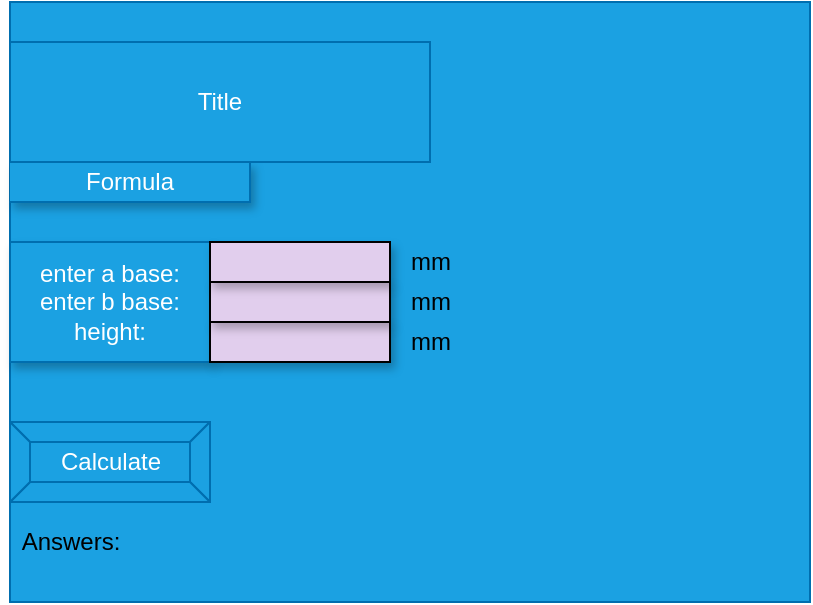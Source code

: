 <mxfile>
    <diagram id="pIaEtrtLPv3HG8r1JEND" name="Page-1">
        <mxGraphModel dx="690" dy="534" grid="1" gridSize="10" guides="1" tooltips="1" connect="1" arrows="1" fold="1" page="1" pageScale="1" pageWidth="850" pageHeight="1100" math="0" shadow="0">
            <root>
                <mxCell id="0"/>
                <mxCell id="1" parent="0"/>
                <mxCell id="2" value="" style="rounded=0;whiteSpace=wrap;html=1;fillColor=#1ba1e2;fontColor=#ffffff;strokeColor=#006EAF;" parent="1" vertex="1">
                    <mxGeometry x="80" y="80" width="400" height="300" as="geometry"/>
                </mxCell>
                <mxCell id="4" value="Formula" style="shape=partialRectangle;whiteSpace=wrap;html=1;top=0;left=0;shadow=1;fillColor=#1ba1e2;fontColor=#ffffff;strokeColor=#006EAF;" parent="1" vertex="1">
                    <mxGeometry x="80" y="160" width="120" height="20" as="geometry"/>
                </mxCell>
                <mxCell id="6" value="Calculate" style="labelPosition=center;verticalLabelPosition=middle;align=center;html=1;shape=mxgraph.basic.button;dx=10;fillColor=#1ba1e2;fontColor=#ffffff;strokeColor=#006EAF;" parent="1" vertex="1">
                    <mxGeometry x="80" y="290" width="100" height="40" as="geometry"/>
                </mxCell>
                <mxCell id="7" value="Title" style="whiteSpace=wrap;html=1;fillColor=#1ba1e2;fontColor=#ffffff;strokeColor=#006EAF;" vertex="1" parent="1">
                    <mxGeometry x="80" y="100" width="210" height="60" as="geometry"/>
                </mxCell>
                <mxCell id="8" value="enter a base:&lt;br&gt;enter b base:&lt;br&gt;height:" style="whiteSpace=wrap;html=1;shadow=1;fillColor=#1ba1e2;fontColor=#ffffff;strokeColor=#006EAF;" vertex="1" parent="1">
                    <mxGeometry x="80" y="200" width="100" height="60" as="geometry"/>
                </mxCell>
                <mxCell id="9" value="mm" style="text;html=1;resizable=0;autosize=1;align=center;verticalAlign=middle;points=[];fillColor=none;strokeColor=none;rounded=0;shadow=1;" vertex="1" parent="1">
                    <mxGeometry x="270" y="220" width="40" height="20" as="geometry"/>
                </mxCell>
                <mxCell id="12" value="mm" style="text;html=1;resizable=0;autosize=1;align=center;verticalAlign=middle;points=[];fillColor=none;strokeColor=none;rounded=0;shadow=1;" vertex="1" parent="1">
                    <mxGeometry x="270" y="200" width="40" height="20" as="geometry"/>
                </mxCell>
                <mxCell id="13" value="mm" style="text;html=1;resizable=0;autosize=1;align=center;verticalAlign=middle;points=[];rounded=0;shadow=1;" vertex="1" parent="1">
                    <mxGeometry x="270" y="240" width="40" height="20" as="geometry"/>
                </mxCell>
                <mxCell id="14" value="" style="whiteSpace=wrap;html=1;shadow=1;fillColor=#E1CEED;" vertex="1" parent="1">
                    <mxGeometry x="180" y="240" width="90" height="20" as="geometry"/>
                </mxCell>
                <mxCell id="15" value="" style="whiteSpace=wrap;html=1;shadow=1;fillColor=#E1CEED;" vertex="1" parent="1">
                    <mxGeometry x="180" y="220" width="90" height="20" as="geometry"/>
                </mxCell>
                <mxCell id="16" value="" style="whiteSpace=wrap;html=1;shadow=1;fillColor=#E1CEED;" vertex="1" parent="1">
                    <mxGeometry x="180" y="200" width="90" height="20" as="geometry"/>
                </mxCell>
                <mxCell id="19" value="Answers:" style="text;html=1;resizable=0;autosize=1;align=center;verticalAlign=middle;points=[];fillColor=none;strokeColor=none;rounded=0;shadow=1;" vertex="1" parent="1">
                    <mxGeometry x="80" y="340" width="60" height="20" as="geometry"/>
                </mxCell>
            </root>
        </mxGraphModel>
    </diagram>
</mxfile>
